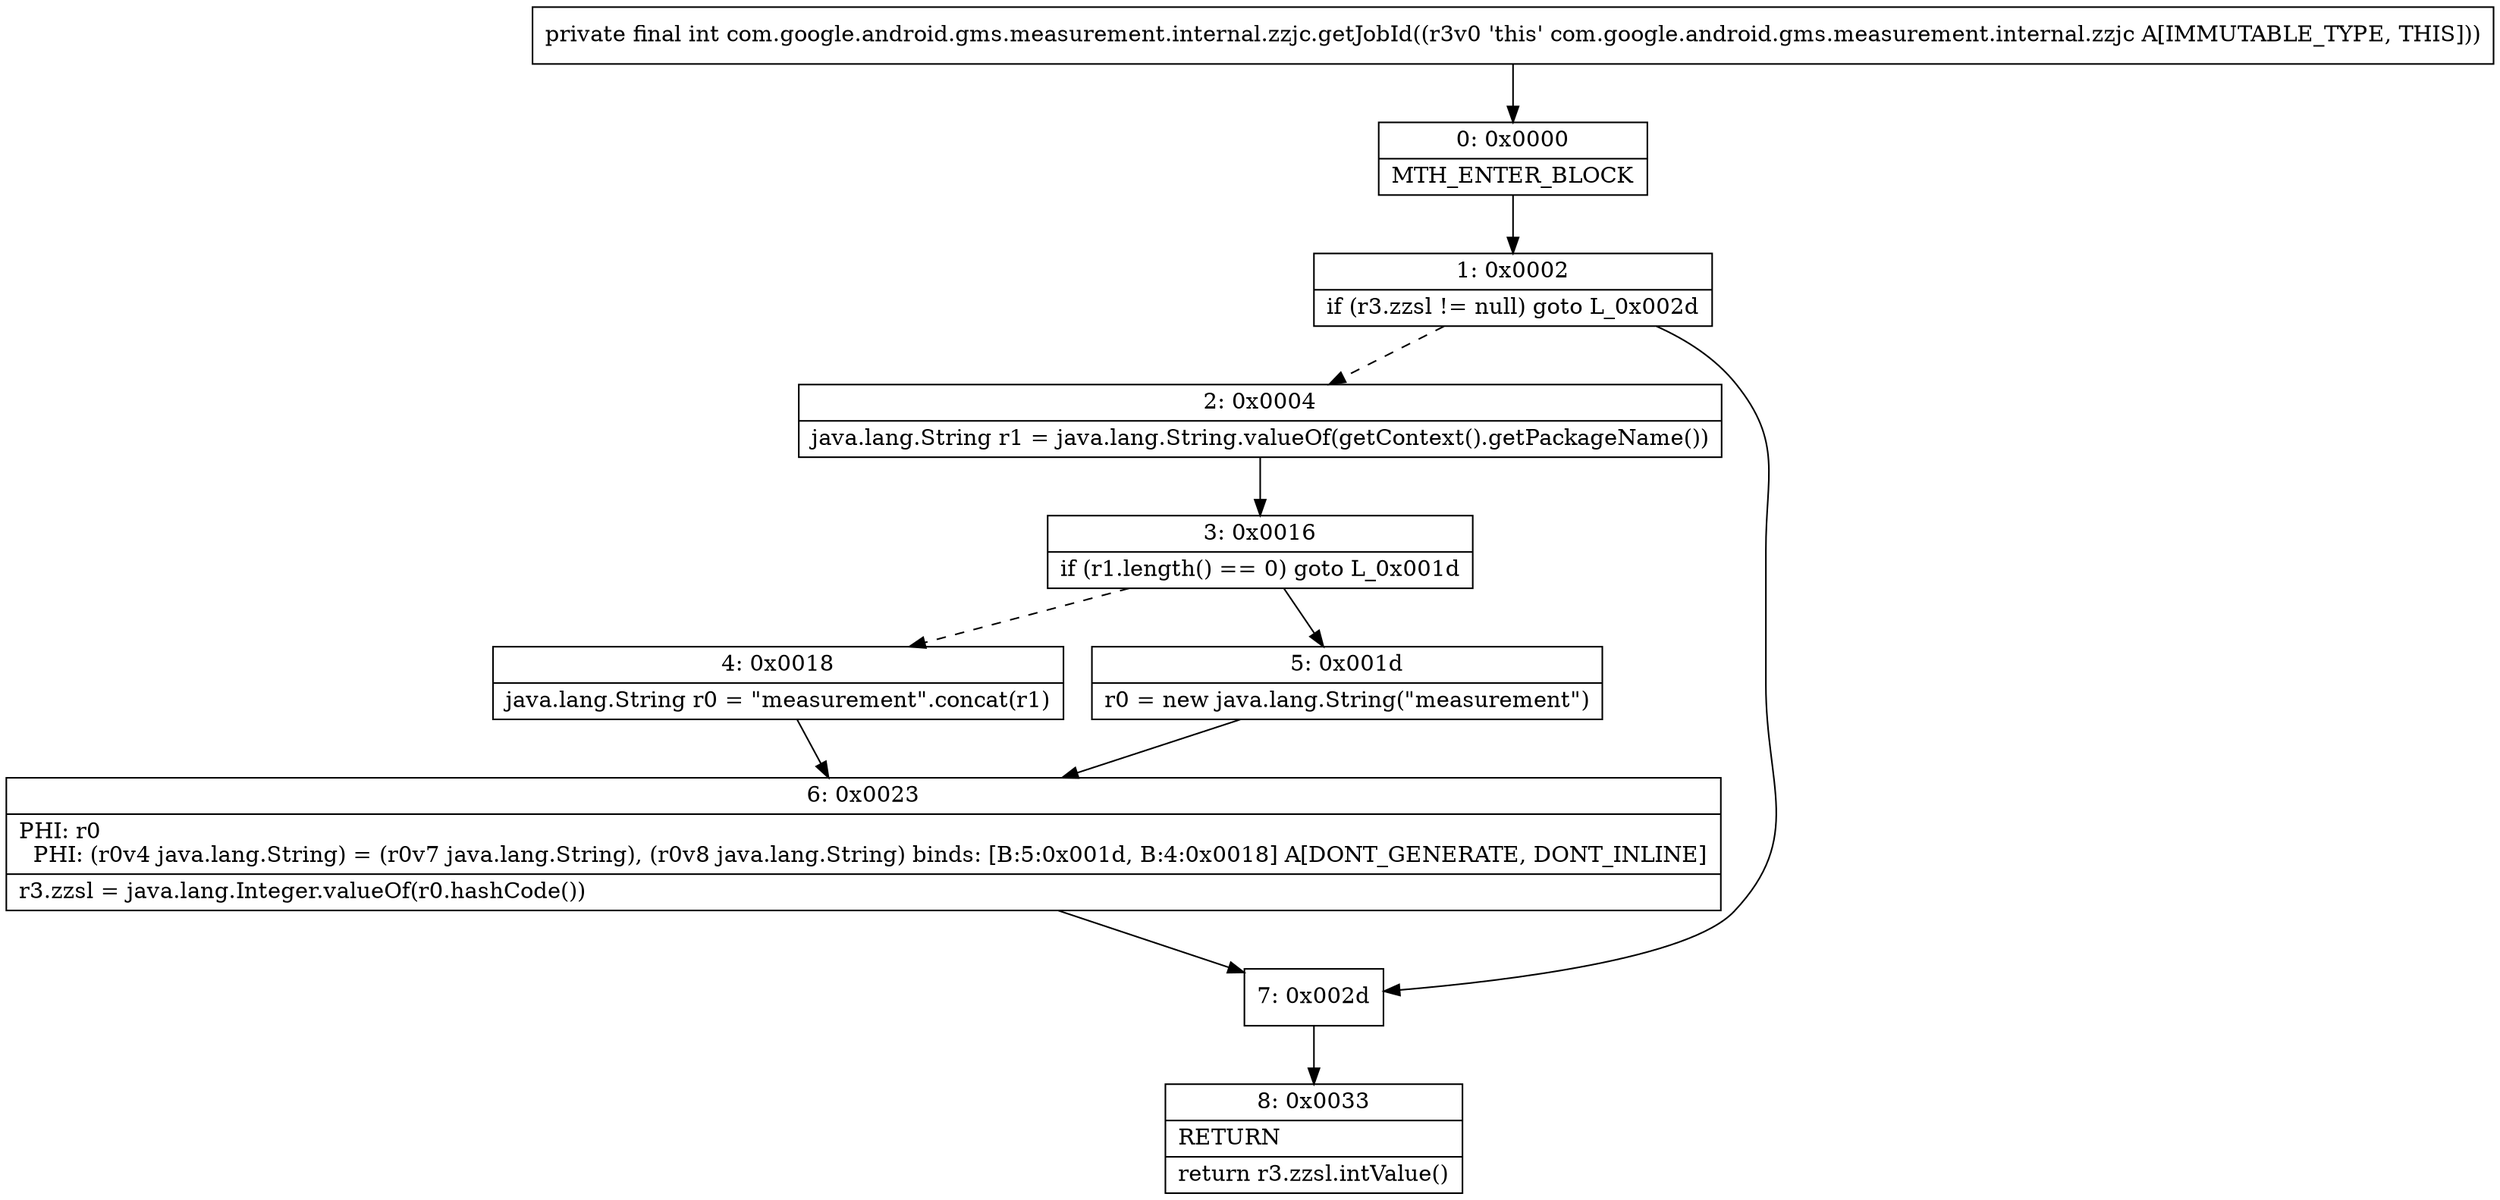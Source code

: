 digraph "CFG forcom.google.android.gms.measurement.internal.zzjc.getJobId()I" {
Node_0 [shape=record,label="{0\:\ 0x0000|MTH_ENTER_BLOCK\l}"];
Node_1 [shape=record,label="{1\:\ 0x0002|if (r3.zzsl != null) goto L_0x002d\l}"];
Node_2 [shape=record,label="{2\:\ 0x0004|java.lang.String r1 = java.lang.String.valueOf(getContext().getPackageName())\l}"];
Node_3 [shape=record,label="{3\:\ 0x0016|if (r1.length() == 0) goto L_0x001d\l}"];
Node_4 [shape=record,label="{4\:\ 0x0018|java.lang.String r0 = \"measurement\".concat(r1)\l}"];
Node_5 [shape=record,label="{5\:\ 0x001d|r0 = new java.lang.String(\"measurement\")\l}"];
Node_6 [shape=record,label="{6\:\ 0x0023|PHI: r0 \l  PHI: (r0v4 java.lang.String) = (r0v7 java.lang.String), (r0v8 java.lang.String) binds: [B:5:0x001d, B:4:0x0018] A[DONT_GENERATE, DONT_INLINE]\l|r3.zzsl = java.lang.Integer.valueOf(r0.hashCode())\l}"];
Node_7 [shape=record,label="{7\:\ 0x002d}"];
Node_8 [shape=record,label="{8\:\ 0x0033|RETURN\l|return r3.zzsl.intValue()\l}"];
MethodNode[shape=record,label="{private final int com.google.android.gms.measurement.internal.zzjc.getJobId((r3v0 'this' com.google.android.gms.measurement.internal.zzjc A[IMMUTABLE_TYPE, THIS])) }"];
MethodNode -> Node_0;
Node_0 -> Node_1;
Node_1 -> Node_2[style=dashed];
Node_1 -> Node_7;
Node_2 -> Node_3;
Node_3 -> Node_4[style=dashed];
Node_3 -> Node_5;
Node_4 -> Node_6;
Node_5 -> Node_6;
Node_6 -> Node_7;
Node_7 -> Node_8;
}

